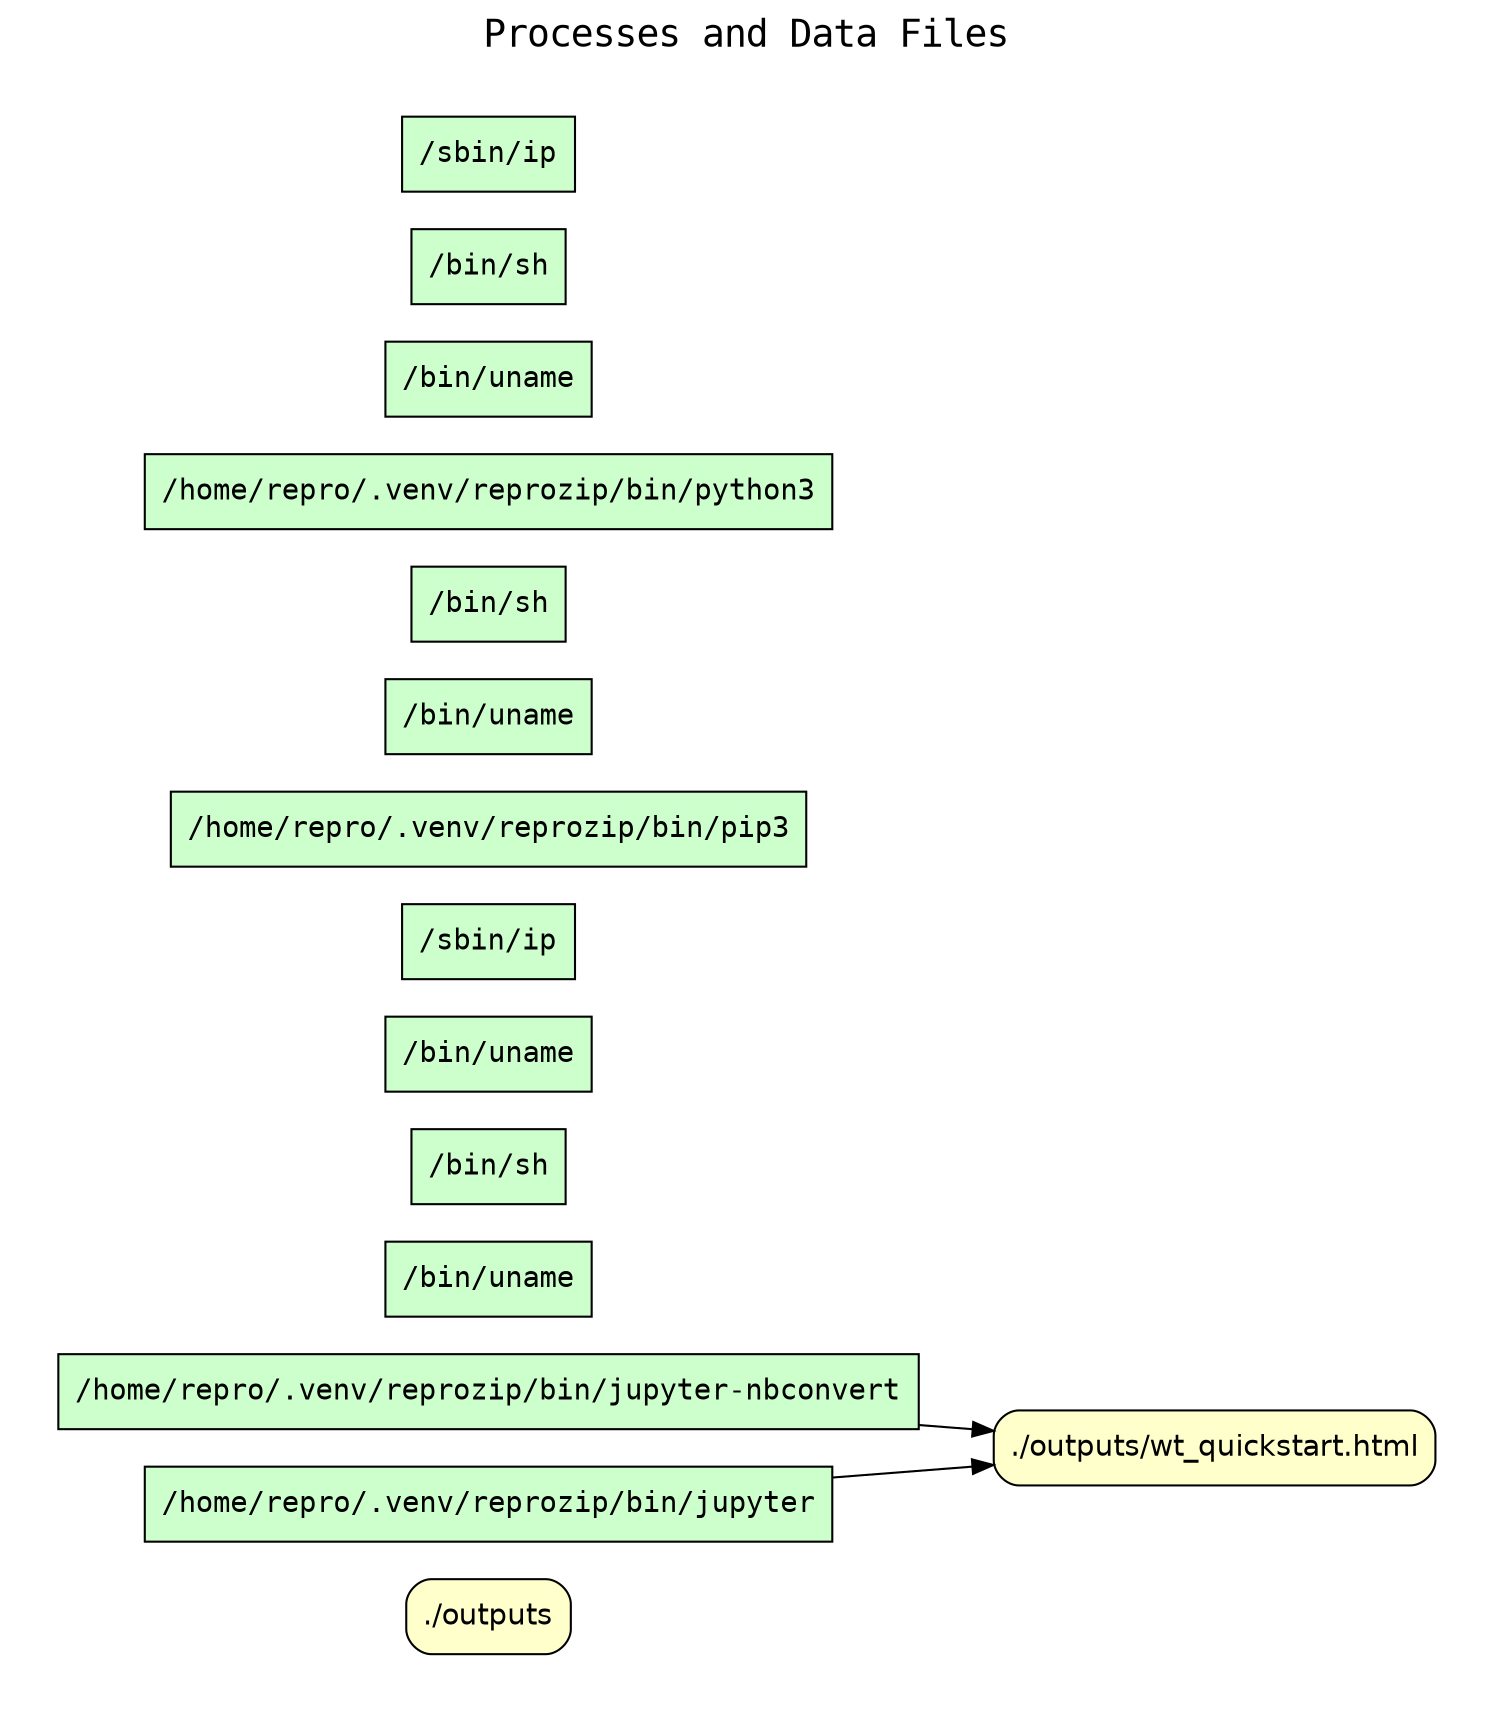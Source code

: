 
digraph wt_run {
rankdir=LR
fontname=Courier; fontsize=18; labelloc=t
label="Processes and Data Files"
subgraph cluster_inputs { label=""; color=white; penwidth=0
subgraph cluster_inputs_inner { label=""; color=white
node[shape=box style="filled" fillcolor="#CCFFCC" peripheries=1 fontname=Courier]
"exe:e8" [label="/sbin/ip"]
"exe:e9" [label="/bin/sh"]
"exe:e10" [label="/bin/uname"]
"exe:e11" [label="/home/repro/.venv/reprozip/bin/python3"]
"exe:e12" [label="/bin/sh"]
"exe:e13" [label="/bin/uname"]
"exe:e2" [label="/home/repro/.venv/reprozip/bin/pip3"]
"exe:e14" [label="/sbin/ip"]
"exe:e3" [label="/bin/uname"]
"exe:e4" [label="/bin/sh"]
"exe:e5" [label="/bin/uname"]
"exe:e7" [label="/home/repro/.venv/reprozip/bin/jupyter-nbconvert"]
"exe:e6" [label="/home/repro/.venv/reprozip/bin/jupyter"]
node[shape=box style="rounded,filled" fillcolor="#FFFFCC" peripheries=1 fontname=Helvetica]
"access:i3701" [label="./outputs/wt_quickstart.html"]
"access:i7" [label="./outputs"]
"exe:e7" -> "access:i3701"
"exe:e6" -> "access:i3701"
}}
}

